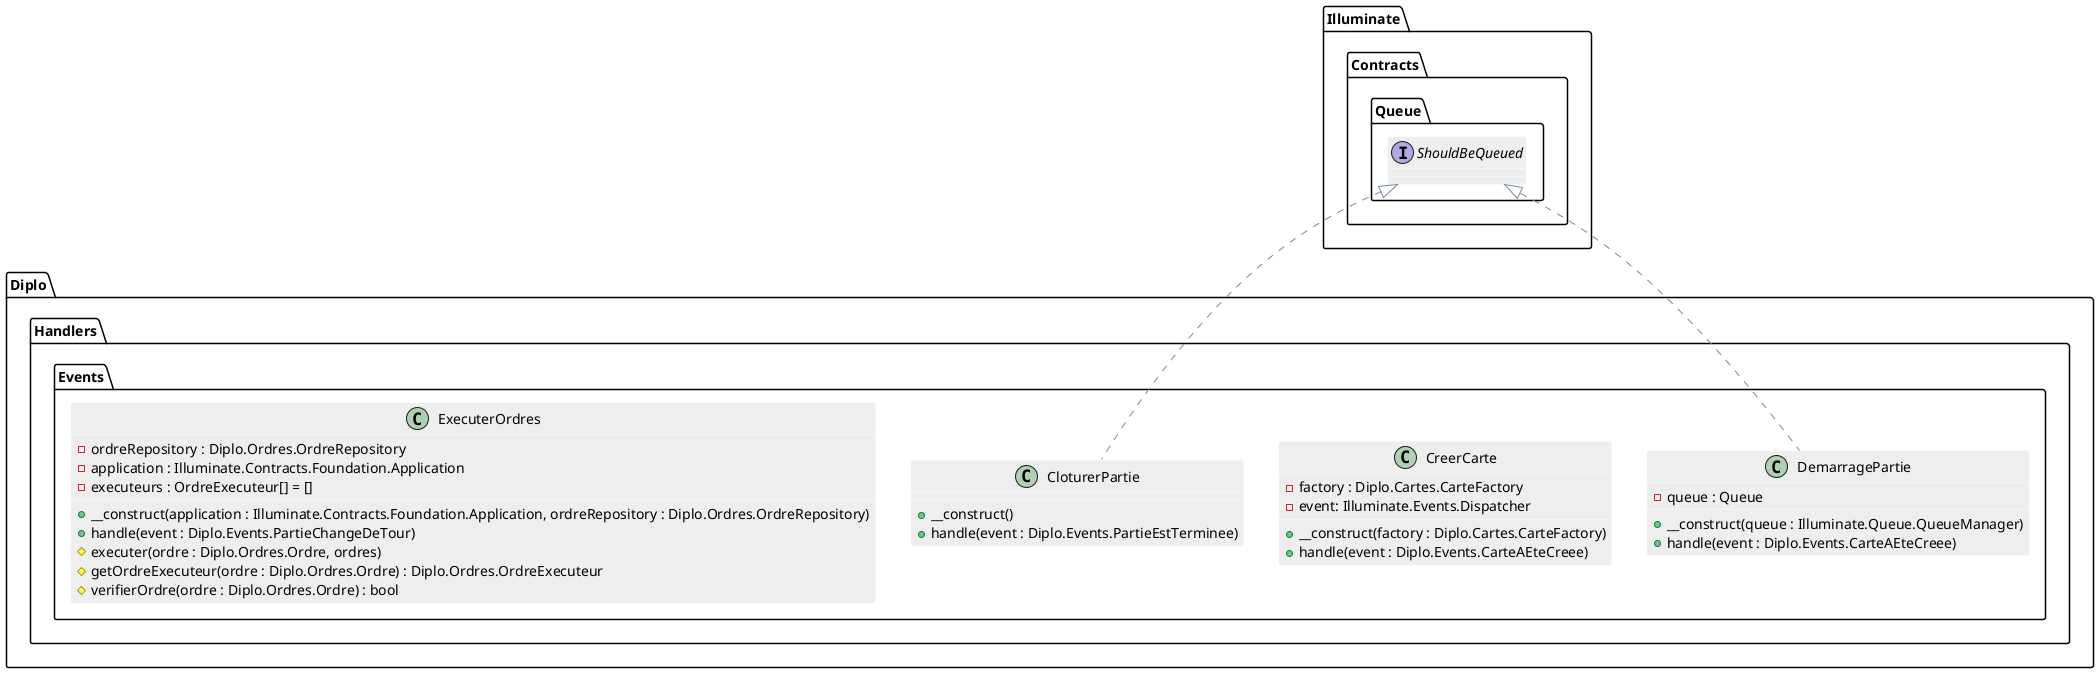 @startuml

skinparam shadowing false
skinparam stereotypeCBackgroundColor #5B9BD5
' skinparam backgroundColor transparent

skinparam note {
  BackgroundColor #73AE42
  BorderColor #6CA43E
  FontColor white
}

skinparam class {
  BackgroundColor #EEEEEE
  ArrowColor #758A9F
  BorderColor #FFFFFF
}

skinparam sequence {
  ArrowColor #6CA43E

  LifeLineBorderColor #6CA43E
  LifeLineBackgroundColor #73AE42

  ParticipantBorderColor #2E75B5
  ParticipantBackgroundColor #5B9BD5

  ActorBorderColor #2E75B5
  ActorBackgroundColor #5B9BD5

  BoxLineColor #A5A5A5
}

skinparam state {
  BackgroundColor #EEEEEE
  ArrowColor #758A9F
  BorderColor #9E9E9E
}

skinparam usecase {
  BackgroundColor #EEEEEE
  BorderColor #9E9E9E

  ArrowColor #6CA43E
  ActorBorderColor #6CA43E
}

skinparam component {
  BackgroundColor #EEEEEE
  ArrowColor #758A9F
  BorderColor #9E9E9E
}

skinparam node {
  BackgroundColor #FFFFFF
  ArrowColor #758A9F
  BorderColor #9E9E9E
}

skinparam database {
  BackgroundColor #EEEEEE
  ArrowColor #758A9F
  BorderColor #9E9E9E
}
class Diplo.Handlers.Events.DemarragePartie {
    -queue : Queue
    +__construct(queue : Illuminate.Queue.QueueManager)
    +handle(event : Diplo.Events.CarteAEteCreee)
}
class Diplo.Handlers.Events.DemarragePartie implements Illuminate.Contracts.Queue.ShouldBeQueued
class Diplo.Handlers.Events.CreerCarte {
    -factory : Diplo.Cartes.CarteFactory
    -event: Illuminate.Events.Dispatcher
    +__construct(factory : Diplo.Cartes.CarteFactory)
    +handle(event : Diplo.Events.CarteAEteCreee)
}
class Diplo.Handlers.Events.CloturerPartie {
    +__construct()
    +handle(event : Diplo.Events.PartieEstTerminee)
}
class Diplo.Handlers.Events.CloturerPartie implements Illuminate.Contracts.Queue.ShouldBeQueued
class Diplo.Handlers.Events.ExecuterOrdres {
    -ordreRepository : Diplo.Ordres.OrdreRepository
    -application : Illuminate.Contracts.Foundation.Application
    -executeurs : OrdreExecuteur[] = []
    +__construct(application : Illuminate.Contracts.Foundation.Application, ordreRepository : Diplo.Ordres.OrdreRepository)
    +handle(event : Diplo.Events.PartieChangeDeTour)
    #executer(ordre : Diplo.Ordres.Ordre, ordres)
    #getOrdreExecuteur(ordre : Diplo.Ordres.Ordre) : Diplo.Ordres.OrdreExecuteur
    #verifierOrdre(ordre : Diplo.Ordres.Ordre) : bool
}
@enduml
